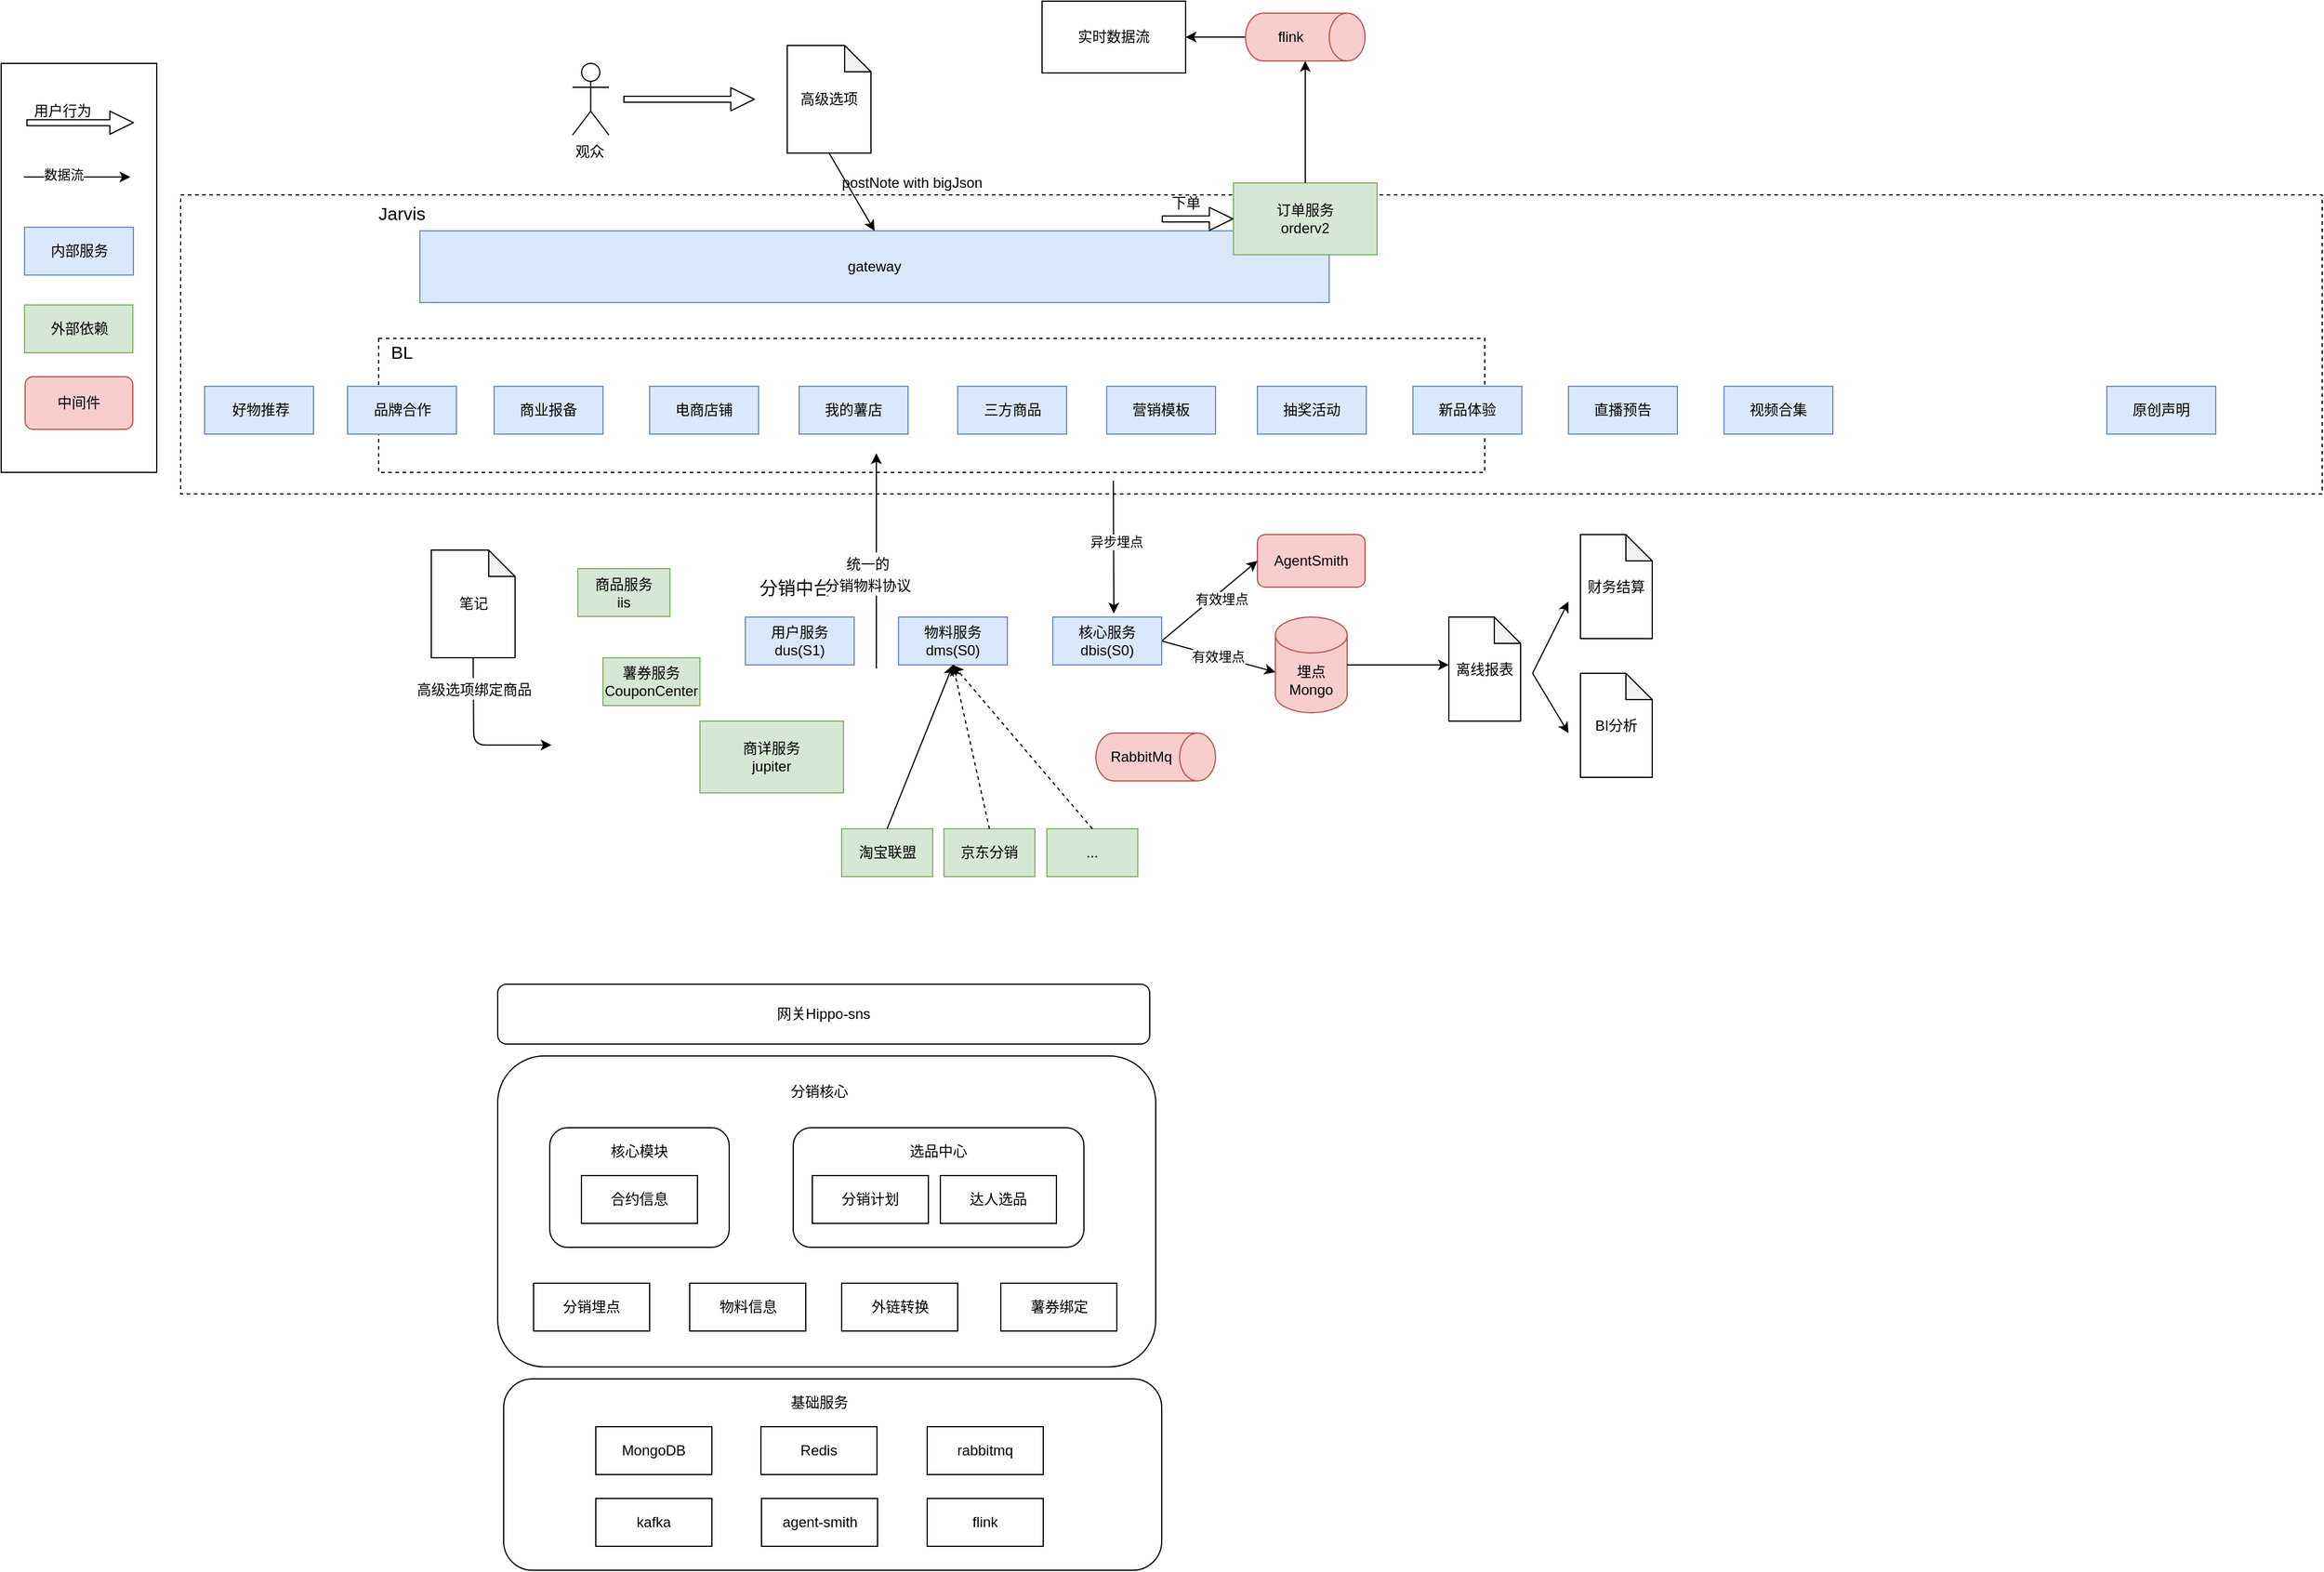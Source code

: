 <mxfile version="14.1.8" type="github">
  <diagram id="YVA8qYrDbPORgyeEavMD" name="Page-1">
    <mxGraphModel dx="2205" dy="771" grid="1" gridSize="10" guides="1" tooltips="1" connect="1" arrows="1" fold="1" page="1" pageScale="1" pageWidth="827" pageHeight="1169" math="0" shadow="0">
      <root>
        <mxCell id="0" />
        <mxCell id="1" parent="0" />
        <mxCell id="V0Lfhw15EDiesG635cvr-1" value="" style="rounded=0;whiteSpace=wrap;html=1;dashed=1;fontSize=15;" vertex="1" parent="1">
          <mxGeometry x="-20" y="290" width="1790" height="250" as="geometry" />
        </mxCell>
        <mxCell id="V0Lfhw15EDiesG635cvr-105" value="" style="rounded=0;whiteSpace=wrap;html=1;dashed=1;fontSize=15;" vertex="1" parent="1">
          <mxGeometry x="145.5" y="410" width="924.5" height="112" as="geometry" />
        </mxCell>
        <mxCell id="V0Lfhw15EDiesG635cvr-2" value="" style="rounded=0;whiteSpace=wrap;html=1;fontSize=15;" vertex="1" parent="1">
          <mxGeometry x="-170" y="180" width="130" height="342" as="geometry" />
        </mxCell>
        <mxCell id="V0Lfhw15EDiesG635cvr-3" value="" style="rounded=1;whiteSpace=wrap;html=1;" vertex="1" parent="1">
          <mxGeometry x="250" y="1280" width="550" height="160" as="geometry" />
        </mxCell>
        <mxCell id="V0Lfhw15EDiesG635cvr-4" value="" style="rounded=1;whiteSpace=wrap;html=1;" vertex="1" parent="1">
          <mxGeometry x="245" y="1010" width="550" height="260" as="geometry" />
        </mxCell>
        <mxCell id="V0Lfhw15EDiesG635cvr-5" value="" style="rounded=1;whiteSpace=wrap;html=1;" vertex="1" parent="1">
          <mxGeometry x="492" y="1070" width="243" height="100" as="geometry" />
        </mxCell>
        <mxCell id="V0Lfhw15EDiesG635cvr-6" value="" style="rounded=1;whiteSpace=wrap;html=1;" vertex="1" parent="1">
          <mxGeometry x="288.5" y="1070" width="150" height="100" as="geometry" />
        </mxCell>
        <mxCell id="V0Lfhw15EDiesG635cvr-8" value="观众" style="shape=umlActor;verticalLabelPosition=bottom;verticalAlign=top;html=1;outlineConnect=0;align=left;" vertex="1" parent="1">
          <mxGeometry x="307.5" y="180" width="30.5" height="60" as="geometry" />
        </mxCell>
        <mxCell id="V0Lfhw15EDiesG635cvr-9" value="gateway" style="rounded=0;whiteSpace=wrap;html=1;fillColor=#dae8fc;strokeColor=#6c8ebf;" vertex="1" parent="1">
          <mxGeometry x="180" y="320" width="760" height="60" as="geometry" />
        </mxCell>
        <mxCell id="V0Lfhw15EDiesG635cvr-17" value="商品服务&lt;br&gt;iis" style="rounded=0;whiteSpace=wrap;html=1;fillColor=#d5e8d4;strokeColor=#82b366;" vertex="1" parent="1">
          <mxGeometry x="312" y="602.5" width="77" height="40" as="geometry" />
        </mxCell>
        <mxCell id="V0Lfhw15EDiesG635cvr-18" value="埋点Mongo" style="shape=cylinder3;whiteSpace=wrap;html=1;boundedLbl=1;backgroundOutline=1;size=15;align=center;fillColor=#f8cecc;strokeColor=#b85450;" vertex="1" parent="1">
          <mxGeometry x="895" y="643" width="60" height="80" as="geometry" />
        </mxCell>
        <mxCell id="V0Lfhw15EDiesG635cvr-19" value="AgentSmith" style="rounded=1;whiteSpace=wrap;html=1;align=center;fillColor=#f8cecc;strokeColor=#b85450;" vertex="1" parent="1">
          <mxGeometry x="880" y="574" width="90" height="44" as="geometry" />
        </mxCell>
        <mxCell id="V0Lfhw15EDiesG635cvr-20" value="实时数据流" style="rounded=0;whiteSpace=wrap;html=1;" vertex="1" parent="1">
          <mxGeometry x="700" y="128" width="120" height="60" as="geometry" />
        </mxCell>
        <mxCell id="V0Lfhw15EDiesG635cvr-21" value="订单服务&lt;br&gt;orderv2" style="rounded=0;whiteSpace=wrap;html=1;fillColor=#d5e8d4;strokeColor=#82b366;" vertex="1" parent="1">
          <mxGeometry x="860" y="280" width="120" height="60" as="geometry" />
        </mxCell>
        <mxCell id="V0Lfhw15EDiesG635cvr-22" value="离线报表" style="shape=note;whiteSpace=wrap;html=1;backgroundOutline=1;darkOpacity=0.05;align=center;size=22;" vertex="1" parent="1">
          <mxGeometry x="1040" y="643" width="60" height="87" as="geometry" />
        </mxCell>
        <mxCell id="V0Lfhw15EDiesG635cvr-23" value="" style="edgeStyle=orthogonalEdgeStyle;rounded=0;orthogonalLoop=1;jettySize=auto;html=1;" edge="1" parent="1" source="V0Lfhw15EDiesG635cvr-24" target="V0Lfhw15EDiesG635cvr-20">
          <mxGeometry relative="1" as="geometry" />
        </mxCell>
        <mxCell id="V0Lfhw15EDiesG635cvr-24" value="flink" style="shape=cylinder3;whiteSpace=wrap;html=1;boundedLbl=1;backgroundOutline=1;size=15;align=center;direction=south;fillColor=#f8cecc;strokeColor=#b85450;" vertex="1" parent="1">
          <mxGeometry x="870" y="138" width="100" height="40" as="geometry" />
        </mxCell>
        <mxCell id="V0Lfhw15EDiesG635cvr-25" value="RabbitMq" style="shape=cylinder3;whiteSpace=wrap;html=1;boundedLbl=1;backgroundOutline=1;size=15;align=center;direction=south;fillColor=#f8cecc;strokeColor=#b85450;" vertex="1" parent="1">
          <mxGeometry x="745" y="740" width="100" height="40" as="geometry" />
        </mxCell>
        <mxCell id="V0Lfhw15EDiesG635cvr-26" value="高级选项" style="shape=note;whiteSpace=wrap;html=1;backgroundOutline=1;darkOpacity=0.05;align=center;size=22;" vertex="1" parent="1">
          <mxGeometry x="487" y="165" width="70" height="90" as="geometry" />
        </mxCell>
        <mxCell id="V0Lfhw15EDiesG635cvr-27" value="商详服务&lt;br&gt;jupiter" style="rounded=0;whiteSpace=wrap;html=1;fillColor=#d5e8d4;strokeColor=#82b366;" vertex="1" parent="1">
          <mxGeometry x="414" y="730" width="120" height="60" as="geometry" />
        </mxCell>
        <mxCell id="V0Lfhw15EDiesG635cvr-32" value="薯券服务&lt;br&gt;CouponCenter" style="rounded=0;whiteSpace=wrap;html=1;fillColor=#d5e8d4;strokeColor=#82b366;" vertex="1" parent="1">
          <mxGeometry x="333" y="677" width="81" height="40" as="geometry" />
        </mxCell>
        <mxCell id="V0Lfhw15EDiesG635cvr-38" value="" style="endArrow=classic;html=1;entryX=0.5;entryY=0;entryDx=0;entryDy=0;exitX=0.5;exitY=1;exitDx=0;exitDy=0;exitPerimeter=0;" edge="1" parent="1" source="V0Lfhw15EDiesG635cvr-26" target="V0Lfhw15EDiesG635cvr-9">
          <mxGeometry width="50" height="50" relative="1" as="geometry">
            <mxPoint x="646" y="570" as="sourcePoint" />
            <mxPoint x="646.04" y="469" as="targetPoint" />
          </mxGeometry>
        </mxCell>
        <mxCell id="V0Lfhw15EDiesG635cvr-40" value="" style="endArrow=classic;html=1;exitX=0.5;exitY=1;exitDx=0;exitDy=0;exitPerimeter=0;" edge="1" parent="1">
          <mxGeometry width="50" height="50" relative="1" as="geometry">
            <mxPoint x="759.58" y="529" as="sourcePoint" />
            <mxPoint x="760" y="640" as="targetPoint" />
          </mxGeometry>
        </mxCell>
        <mxCell id="V0Lfhw15EDiesG635cvr-41" value="异步埋点" style="edgeLabel;html=1;align=center;verticalAlign=middle;resizable=0;points=[];" vertex="1" connectable="0" parent="V0Lfhw15EDiesG635cvr-40">
          <mxGeometry x="-0.083" y="2" relative="1" as="geometry">
            <mxPoint as="offset" />
          </mxGeometry>
        </mxCell>
        <mxCell id="V0Lfhw15EDiesG635cvr-42" value="有效埋点" style="endArrow=classic;html=1;entryX=0;entryY=0.5;entryDx=0;entryDy=0;exitX=1;exitY=0.5;exitDx=0;exitDy=0;" edge="1" parent="1" source="V0Lfhw15EDiesG635cvr-80" target="V0Lfhw15EDiesG635cvr-19">
          <mxGeometry x="0.172" y="-5" width="50" height="50" relative="1" as="geometry">
            <mxPoint x="837" y="643" as="sourcePoint" />
            <mxPoint x="790" y="426" as="targetPoint" />
            <mxPoint as="offset" />
          </mxGeometry>
        </mxCell>
        <mxCell id="V0Lfhw15EDiesG635cvr-43" value="有效埋点" style="endArrow=classic;html=1;entryX=0;entryY=0.5;entryDx=0;entryDy=0;entryPerimeter=0;exitX=1;exitY=0.5;exitDx=0;exitDy=0;" edge="1" parent="1" source="V0Lfhw15EDiesG635cvr-80">
          <mxGeometry width="50" height="50" relative="1" as="geometry">
            <mxPoint x="840" y="646" as="sourcePoint" />
            <mxPoint x="895" y="689.0" as="targetPoint" />
          </mxGeometry>
        </mxCell>
        <mxCell id="V0Lfhw15EDiesG635cvr-44" value="" style="endArrow=classic;html=1;exitX=1;exitY=0.5;exitDx=0;exitDy=0;exitPerimeter=0;" edge="1" parent="1" source="V0Lfhw15EDiesG635cvr-18">
          <mxGeometry width="50" height="50" relative="1" as="geometry">
            <mxPoint x="720" y="490" as="sourcePoint" />
            <mxPoint x="1040" y="683" as="targetPoint" />
          </mxGeometry>
        </mxCell>
        <mxCell id="V0Lfhw15EDiesG635cvr-46" value="" style="shape=flexArrow;endArrow=classic;html=1;endWidth=13.333;endSize=6.225;width=5;" edge="1" parent="1">
          <mxGeometry width="50" height="50" relative="1" as="geometry">
            <mxPoint x="800" y="310.17" as="sourcePoint" />
            <mxPoint x="860" y="310" as="targetPoint" />
          </mxGeometry>
        </mxCell>
        <mxCell id="V0Lfhw15EDiesG635cvr-47" value="下单" style="text;html=1;align=center;verticalAlign=middle;resizable=0;points=[];autosize=1;" vertex="1" parent="1">
          <mxGeometry x="800" y="287" width="40" height="20" as="geometry" />
        </mxCell>
        <mxCell id="V0Lfhw15EDiesG635cvr-48" value="" style="endArrow=classic;html=1;entryX=1;entryY=0.5;entryDx=0;entryDy=0;entryPerimeter=0;exitX=0.5;exitY=0;exitDx=0;exitDy=0;" edge="1" parent="1" source="V0Lfhw15EDiesG635cvr-21" target="V0Lfhw15EDiesG635cvr-24">
          <mxGeometry width="50" height="50" relative="1" as="geometry">
            <mxPoint x="720" y="380" as="sourcePoint" />
            <mxPoint x="770" y="330" as="targetPoint" />
          </mxGeometry>
        </mxCell>
        <mxCell id="V0Lfhw15EDiesG635cvr-51" value="postNote with bigJson" style="text;html=1;strokeColor=none;fillColor=none;align=center;verticalAlign=middle;whiteSpace=wrap;rounded=0;" vertex="1" parent="1">
          <mxGeometry x="529" y="270" width="125" height="20" as="geometry" />
        </mxCell>
        <mxCell id="V0Lfhw15EDiesG635cvr-52" value="财务结算" style="shape=note;whiteSpace=wrap;html=1;backgroundOutline=1;darkOpacity=0.05;align=center;size=22;" vertex="1" parent="1">
          <mxGeometry x="1150" y="574" width="60" height="87" as="geometry" />
        </mxCell>
        <mxCell id="V0Lfhw15EDiesG635cvr-53" value="BI分析" style="shape=note;whiteSpace=wrap;html=1;backgroundOutline=1;darkOpacity=0.05;align=center;size=22;" vertex="1" parent="1">
          <mxGeometry x="1150" y="690" width="60" height="87" as="geometry" />
        </mxCell>
        <mxCell id="V0Lfhw15EDiesG635cvr-54" value="" style="endArrow=classic;html=1;" edge="1" parent="1">
          <mxGeometry width="50" height="50" relative="1" as="geometry">
            <mxPoint x="1110" y="690" as="sourcePoint" />
            <mxPoint x="1140" y="630" as="targetPoint" />
          </mxGeometry>
        </mxCell>
        <mxCell id="V0Lfhw15EDiesG635cvr-55" value="" style="endArrow=classic;html=1;" edge="1" parent="1">
          <mxGeometry width="50" height="50" relative="1" as="geometry">
            <mxPoint x="1110" y="690" as="sourcePoint" />
            <mxPoint x="1140" y="740" as="targetPoint" />
          </mxGeometry>
        </mxCell>
        <mxCell id="V0Lfhw15EDiesG635cvr-58" value="笔记" style="shape=note;whiteSpace=wrap;html=1;backgroundOutline=1;darkOpacity=0.05;align=center;size=22;" vertex="1" parent="1">
          <mxGeometry x="189.5" y="587" width="70" height="90" as="geometry" />
        </mxCell>
        <mxCell id="V0Lfhw15EDiesG635cvr-59" value="" style="shape=flexArrow;endArrow=classic;html=1;endWidth=13.333;endSize=6.225;width=5;" edge="1" parent="1">
          <mxGeometry width="50" height="50" relative="1" as="geometry">
            <mxPoint x="350" y="210" as="sourcePoint" />
            <mxPoint x="460" y="210" as="targetPoint" />
          </mxGeometry>
        </mxCell>
        <mxCell id="V0Lfhw15EDiesG635cvr-61" value="合约信息" style="rounded=0;whiteSpace=wrap;html=1;" vertex="1" parent="1">
          <mxGeometry x="315" y="1110" width="97" height="40" as="geometry" />
        </mxCell>
        <mxCell id="V0Lfhw15EDiesG635cvr-62" value="达人选品" style="rounded=0;whiteSpace=wrap;html=1;" vertex="1" parent="1">
          <mxGeometry x="615" y="1110" width="97" height="40" as="geometry" />
        </mxCell>
        <mxCell id="V0Lfhw15EDiesG635cvr-63" value="分销计划" style="rounded=0;whiteSpace=wrap;html=1;" vertex="1" parent="1">
          <mxGeometry x="508" y="1110" width="97" height="40" as="geometry" />
        </mxCell>
        <mxCell id="V0Lfhw15EDiesG635cvr-64" value="核心模块" style="text;html=1;strokeColor=none;fillColor=none;align=center;verticalAlign=middle;whiteSpace=wrap;rounded=0;" vertex="1" parent="1">
          <mxGeometry x="338" y="1080" width="51" height="20" as="geometry" />
        </mxCell>
        <mxCell id="V0Lfhw15EDiesG635cvr-65" value="选品中心" style="text;html=1;strokeColor=none;fillColor=none;align=center;verticalAlign=middle;whiteSpace=wrap;rounded=0;" vertex="1" parent="1">
          <mxGeometry x="588" y="1080" width="51" height="20" as="geometry" />
        </mxCell>
        <mxCell id="V0Lfhw15EDiesG635cvr-66" value="分销埋点" style="rounded=0;whiteSpace=wrap;html=1;" vertex="1" parent="1">
          <mxGeometry x="275" y="1200" width="97" height="40" as="geometry" />
        </mxCell>
        <mxCell id="V0Lfhw15EDiesG635cvr-67" value="物料信息" style="rounded=0;whiteSpace=wrap;html=1;" vertex="1" parent="1">
          <mxGeometry x="405.5" y="1200" width="97" height="40" as="geometry" />
        </mxCell>
        <mxCell id="V0Lfhw15EDiesG635cvr-68" value="外链转换" style="rounded=0;whiteSpace=wrap;html=1;" vertex="1" parent="1">
          <mxGeometry x="532.5" y="1200" width="97" height="40" as="geometry" />
        </mxCell>
        <mxCell id="V0Lfhw15EDiesG635cvr-69" value="薯券绑定" style="rounded=0;whiteSpace=wrap;html=1;" vertex="1" parent="1">
          <mxGeometry x="665.5" y="1200" width="97" height="40" as="geometry" />
        </mxCell>
        <mxCell id="V0Lfhw15EDiesG635cvr-70" value="分销核心" style="text;html=1;strokeColor=none;fillColor=none;align=center;verticalAlign=middle;whiteSpace=wrap;rounded=0;" vertex="1" parent="1">
          <mxGeometry x="453" y="1020" width="122" height="40" as="geometry" />
        </mxCell>
        <mxCell id="V0Lfhw15EDiesG635cvr-71" value="MongoDB" style="rounded=0;whiteSpace=wrap;html=1;" vertex="1" parent="1">
          <mxGeometry x="327" y="1320" width="97" height="40" as="geometry" />
        </mxCell>
        <mxCell id="V0Lfhw15EDiesG635cvr-72" value="Redis" style="rounded=0;whiteSpace=wrap;html=1;" vertex="1" parent="1">
          <mxGeometry x="465" y="1320" width="97" height="40" as="geometry" />
        </mxCell>
        <mxCell id="V0Lfhw15EDiesG635cvr-73" value="rabbitmq" style="rounded=0;whiteSpace=wrap;html=1;" vertex="1" parent="1">
          <mxGeometry x="604" y="1320" width="97" height="40" as="geometry" />
        </mxCell>
        <mxCell id="V0Lfhw15EDiesG635cvr-74" value="基础服务" style="text;html=1;strokeColor=none;fillColor=none;align=center;verticalAlign=middle;whiteSpace=wrap;rounded=0;" vertex="1" parent="1">
          <mxGeometry x="453" y="1280" width="122" height="40" as="geometry" />
        </mxCell>
        <mxCell id="V0Lfhw15EDiesG635cvr-75" value="网关Hippo-sns" style="rounded=1;whiteSpace=wrap;html=1;" vertex="1" parent="1">
          <mxGeometry x="245" y="950" width="545" height="50" as="geometry" />
        </mxCell>
        <mxCell id="V0Lfhw15EDiesG635cvr-76" value="kafka" style="rounded=0;whiteSpace=wrap;html=1;" vertex="1" parent="1">
          <mxGeometry x="327" y="1380" width="97" height="40" as="geometry" />
        </mxCell>
        <mxCell id="V0Lfhw15EDiesG635cvr-77" value="agent-smith" style="rounded=0;whiteSpace=wrap;html=1;" vertex="1" parent="1">
          <mxGeometry x="465.5" y="1380" width="97" height="40" as="geometry" />
        </mxCell>
        <mxCell id="V0Lfhw15EDiesG635cvr-78" value="flink" style="rounded=0;whiteSpace=wrap;html=1;" vertex="1" parent="1">
          <mxGeometry x="604" y="1380" width="97" height="40" as="geometry" />
        </mxCell>
        <mxCell id="V0Lfhw15EDiesG635cvr-79" value="分销中台" style="text;html=1;strokeColor=none;fillColor=none;align=center;verticalAlign=middle;whiteSpace=wrap;rounded=0;fontSize=15;" vertex="1" parent="1">
          <mxGeometry x="438.5" y="592.5" width="110" height="50" as="geometry" />
        </mxCell>
        <mxCell id="V0Lfhw15EDiesG635cvr-80" value="核心服务dbis(S0)" style="rounded=0;whiteSpace=wrap;html=1;fillColor=#dae8fc;strokeColor=#6c8ebf;" vertex="1" parent="1">
          <mxGeometry x="709" y="643" width="91" height="40" as="geometry" />
        </mxCell>
        <mxCell id="V0Lfhw15EDiesG635cvr-81" value="物料服务dms(S0)" style="rounded=0;whiteSpace=wrap;html=1;fillColor=#dae8fc;strokeColor=#6c8ebf;" vertex="1" parent="1">
          <mxGeometry x="580" y="643" width="91" height="40" as="geometry" />
        </mxCell>
        <mxCell id="V0Lfhw15EDiesG635cvr-82" value="用户服务dus(S1)" style="rounded=0;whiteSpace=wrap;html=1;fillColor=#dae8fc;strokeColor=#6c8ebf;" vertex="1" parent="1">
          <mxGeometry x="452" y="643" width="91" height="40" as="geometry" />
        </mxCell>
        <mxCell id="V0Lfhw15EDiesG635cvr-83" value="&amp;nbsp;好物推荐" style="rounded=0;whiteSpace=wrap;html=1;fillColor=#dae8fc;strokeColor=#6c8ebf;" vertex="1" parent="1">
          <mxGeometry y="450" width="91" height="40" as="geometry" />
        </mxCell>
        <mxCell id="V0Lfhw15EDiesG635cvr-84" value="" style="endArrow=classic;html=1;fontSize=15;exitX=0.5;exitY=1;exitDx=0;exitDy=0;exitPerimeter=0;" edge="1" parent="1" source="V0Lfhw15EDiesG635cvr-58">
          <mxGeometry width="50" height="50" relative="1" as="geometry">
            <mxPoint x="220" y="690" as="sourcePoint" />
            <mxPoint x="290" y="750" as="targetPoint" />
            <Array as="points">
              <mxPoint x="225" y="750" />
            </Array>
          </mxGeometry>
        </mxCell>
        <mxCell id="V0Lfhw15EDiesG635cvr-85" value="&lt;font style=&quot;font-size: 12px&quot;&gt;高级选项绑定商品&lt;/font&gt;" style="edgeLabel;html=1;align=center;verticalAlign=middle;resizable=0;points=[];fontSize=15;" vertex="1" connectable="0" parent="V0Lfhw15EDiesG635cvr-84">
          <mxGeometry x="-0.638" relative="1" as="geometry">
            <mxPoint as="offset" />
          </mxGeometry>
        </mxCell>
        <mxCell id="V0Lfhw15EDiesG635cvr-88" value="淘宝联盟" style="rounded=0;whiteSpace=wrap;html=1;fillColor=#d5e8d4;strokeColor=#82b366;" vertex="1" parent="1">
          <mxGeometry x="532.5" y="820" width="76" height="40" as="geometry" />
        </mxCell>
        <mxCell id="V0Lfhw15EDiesG635cvr-89" value="" style="shape=flexArrow;endArrow=classic;html=1;endWidth=13.333;endSize=6.225;width=5;" edge="1" parent="1">
          <mxGeometry x="-170" y="182" width="50" height="50" as="geometry">
            <mxPoint x="-149" y="229.58" as="sourcePoint" />
            <mxPoint x="-59" y="229.58" as="targetPoint" />
          </mxGeometry>
        </mxCell>
        <mxCell id="V0Lfhw15EDiesG635cvr-90" value="用户行为" style="text;html=1;align=center;verticalAlign=middle;resizable=0;points=[];autosize=1;" vertex="1" parent="1">
          <mxGeometry x="-149" y="209.58" width="60" height="20" as="geometry" />
        </mxCell>
        <mxCell id="V0Lfhw15EDiesG635cvr-91" value="" style="endArrow=classic;html=1;" edge="1" parent="1">
          <mxGeometry x="-170" y="182" width="50" height="50" as="geometry">
            <mxPoint x="-151" y="275" as="sourcePoint" />
            <mxPoint x="-62" y="275" as="targetPoint" />
          </mxGeometry>
        </mxCell>
        <mxCell id="V0Lfhw15EDiesG635cvr-92" value="数据流" style="edgeLabel;html=1;align=center;verticalAlign=middle;resizable=0;points=[];" vertex="1" connectable="0" parent="V0Lfhw15EDiesG635cvr-91">
          <mxGeometry x="-0.262" y="2" relative="1" as="geometry">
            <mxPoint as="offset" />
          </mxGeometry>
        </mxCell>
        <mxCell id="V0Lfhw15EDiesG635cvr-93" value="内部服务" style="rounded=0;whiteSpace=wrap;html=1;fillColor=#dae8fc;strokeColor=#6c8ebf;" vertex="1" parent="1">
          <mxGeometry x="-150.5" y="317" width="91" height="40" as="geometry" />
        </mxCell>
        <mxCell id="V0Lfhw15EDiesG635cvr-94" value="外部依赖" style="rounded=0;whiteSpace=wrap;html=1;fillColor=#d5e8d4;strokeColor=#82b366;" vertex="1" parent="1">
          <mxGeometry x="-150.5" y="382" width="90.5" height="40" as="geometry" />
        </mxCell>
        <mxCell id="V0Lfhw15EDiesG635cvr-95" value="中间件" style="rounded=1;whiteSpace=wrap;html=1;align=center;fillColor=#f8cecc;strokeColor=#b85450;" vertex="1" parent="1">
          <mxGeometry x="-150" y="442" width="90" height="44" as="geometry" />
        </mxCell>
        <mxCell id="V0Lfhw15EDiesG635cvr-96" value="" style="endArrow=classic;html=1;fontSize=15;" edge="1" parent="1">
          <mxGeometry width="50" height="50" relative="1" as="geometry">
            <mxPoint x="561.5" y="686" as="sourcePoint" />
            <mxPoint x="561.5" y="506" as="targetPoint" />
          </mxGeometry>
        </mxCell>
        <mxCell id="V0Lfhw15EDiesG635cvr-97" value="&lt;span style=&quot;font-size: 12px&quot;&gt;统一的&lt;br&gt;分销物料协议&lt;/span&gt;" style="edgeLabel;html=1;align=center;verticalAlign=middle;resizable=0;points=[];fontSize=15;" vertex="1" connectable="0" parent="V0Lfhw15EDiesG635cvr-96">
          <mxGeometry x="0.713" y="1" relative="1" as="geometry">
            <mxPoint x="-7" y="74" as="offset" />
          </mxGeometry>
        </mxCell>
        <mxCell id="V0Lfhw15EDiesG635cvr-98" value="京东分销" style="rounded=0;whiteSpace=wrap;html=1;fillColor=#d5e8d4;strokeColor=#82b366;" vertex="1" parent="1">
          <mxGeometry x="618" y="820" width="76" height="40" as="geometry" />
        </mxCell>
        <mxCell id="V0Lfhw15EDiesG635cvr-99" value="..." style="rounded=0;whiteSpace=wrap;html=1;fillColor=#d5e8d4;strokeColor=#82b366;" vertex="1" parent="1">
          <mxGeometry x="704" y="820" width="76" height="40" as="geometry" />
        </mxCell>
        <mxCell id="V0Lfhw15EDiesG635cvr-100" value="" style="endArrow=classic;html=1;fontSize=15;exitX=0.5;exitY=0;exitDx=0;exitDy=0;entryX=0.5;entryY=1;entryDx=0;entryDy=0;" edge="1" parent="1" source="V0Lfhw15EDiesG635cvr-88" target="V0Lfhw15EDiesG635cvr-81">
          <mxGeometry width="50" height="50" relative="1" as="geometry">
            <mxPoint x="520" y="810" as="sourcePoint" />
            <mxPoint x="626" y="690" as="targetPoint" />
          </mxGeometry>
        </mxCell>
        <mxCell id="V0Lfhw15EDiesG635cvr-101" value="" style="endArrow=classic;html=1;fontSize=15;exitX=0.5;exitY=0;exitDx=0;exitDy=0;dashed=1;entryX=0.5;entryY=1;entryDx=0;entryDy=0;" edge="1" parent="1" source="V0Lfhw15EDiesG635cvr-98" target="V0Lfhw15EDiesG635cvr-81">
          <mxGeometry width="50" height="50" relative="1" as="geometry">
            <mxPoint x="635.5" y="693" as="sourcePoint" />
            <mxPoint x="630" y="690" as="targetPoint" />
          </mxGeometry>
        </mxCell>
        <mxCell id="V0Lfhw15EDiesG635cvr-102" value="" style="endArrow=classic;html=1;fontSize=15;dashed=1;exitX=0.5;exitY=0;exitDx=0;exitDy=0;entryX=0.5;entryY=1;entryDx=0;entryDy=0;" edge="1" parent="1" source="V0Lfhw15EDiesG635cvr-99" target="V0Lfhw15EDiesG635cvr-81">
          <mxGeometry width="50" height="50" relative="1" as="geometry">
            <mxPoint x="790" y="800" as="sourcePoint" />
            <mxPoint x="640" y="690" as="targetPoint" />
          </mxGeometry>
        </mxCell>
        <mxCell id="V0Lfhw15EDiesG635cvr-104" value="Jarvis" style="text;html=1;strokeColor=none;fillColor=none;align=center;verticalAlign=middle;whiteSpace=wrap;rounded=0;fontSize=15;" vertex="1" parent="1">
          <mxGeometry x="110" y="280" width="110" height="50" as="geometry" />
        </mxCell>
        <mxCell id="V0Lfhw15EDiesG635cvr-106" value="BL" style="text;html=1;strokeColor=none;fillColor=none;align=center;verticalAlign=middle;whiteSpace=wrap;rounded=0;fontSize=15;" vertex="1" parent="1">
          <mxGeometry x="110" y="396" width="110" height="50" as="geometry" />
        </mxCell>
        <mxCell id="V0Lfhw15EDiesG635cvr-107" value="品牌合作" style="rounded=0;whiteSpace=wrap;html=1;fillColor=#dae8fc;strokeColor=#6c8ebf;" vertex="1" parent="1">
          <mxGeometry x="119.5" y="450" width="91" height="40" as="geometry" />
        </mxCell>
        <mxCell id="V0Lfhw15EDiesG635cvr-108" value="商业报备" style="rounded=0;whiteSpace=wrap;html=1;fillColor=#dae8fc;strokeColor=#6c8ebf;" vertex="1" parent="1">
          <mxGeometry x="242" y="450" width="91" height="40" as="geometry" />
        </mxCell>
        <mxCell id="V0Lfhw15EDiesG635cvr-109" value="新品体验" style="rounded=0;whiteSpace=wrap;html=1;fillColor=#dae8fc;strokeColor=#6c8ebf;" vertex="1" parent="1">
          <mxGeometry x="1010" y="450" width="91" height="40" as="geometry" />
        </mxCell>
        <mxCell id="V0Lfhw15EDiesG635cvr-110" value="三方商品" style="rounded=0;whiteSpace=wrap;html=1;fillColor=#dae8fc;strokeColor=#6c8ebf;" vertex="1" parent="1">
          <mxGeometry x="629.5" y="450" width="91" height="40" as="geometry" />
        </mxCell>
        <mxCell id="V0Lfhw15EDiesG635cvr-111" value="营销模板" style="rounded=0;whiteSpace=wrap;html=1;fillColor=#dae8fc;strokeColor=#6c8ebf;" vertex="1" parent="1">
          <mxGeometry x="754" y="450" width="91" height="40" as="geometry" />
        </mxCell>
        <mxCell id="V0Lfhw15EDiesG635cvr-112" value="抽奖活动" style="rounded=0;whiteSpace=wrap;html=1;fillColor=#dae8fc;strokeColor=#6c8ebf;" vertex="1" parent="1">
          <mxGeometry x="880" y="450" width="91" height="40" as="geometry" />
        </mxCell>
        <mxCell id="V0Lfhw15EDiesG635cvr-113" value="电商店铺" style="rounded=0;whiteSpace=wrap;html=1;fillColor=#dae8fc;strokeColor=#6c8ebf;" vertex="1" parent="1">
          <mxGeometry x="372" y="450" width="91" height="40" as="geometry" />
        </mxCell>
        <mxCell id="V0Lfhw15EDiesG635cvr-115" value="我的薯店" style="rounded=0;whiteSpace=wrap;html=1;fillColor=#dae8fc;strokeColor=#6c8ebf;" vertex="1" parent="1">
          <mxGeometry x="497" y="450" width="91" height="40" as="geometry" />
        </mxCell>
        <mxCell id="V0Lfhw15EDiesG635cvr-117" value="直播预告" style="rounded=0;whiteSpace=wrap;html=1;fillColor=#dae8fc;strokeColor=#6c8ebf;" vertex="1" parent="1">
          <mxGeometry x="1140" y="450" width="91" height="40" as="geometry" />
        </mxCell>
        <mxCell id="V0Lfhw15EDiesG635cvr-118" value="视频合集" style="rounded=0;whiteSpace=wrap;html=1;fillColor=#dae8fc;strokeColor=#6c8ebf;" vertex="1" parent="1">
          <mxGeometry x="1270" y="450" width="91" height="40" as="geometry" />
        </mxCell>
        <mxCell id="V0Lfhw15EDiesG635cvr-120" value="原创声明" style="rounded=0;whiteSpace=wrap;html=1;fillColor=#dae8fc;strokeColor=#6c8ebf;" vertex="1" parent="1">
          <mxGeometry x="1590" y="450" width="91" height="40" as="geometry" />
        </mxCell>
      </root>
    </mxGraphModel>
  </diagram>
</mxfile>

